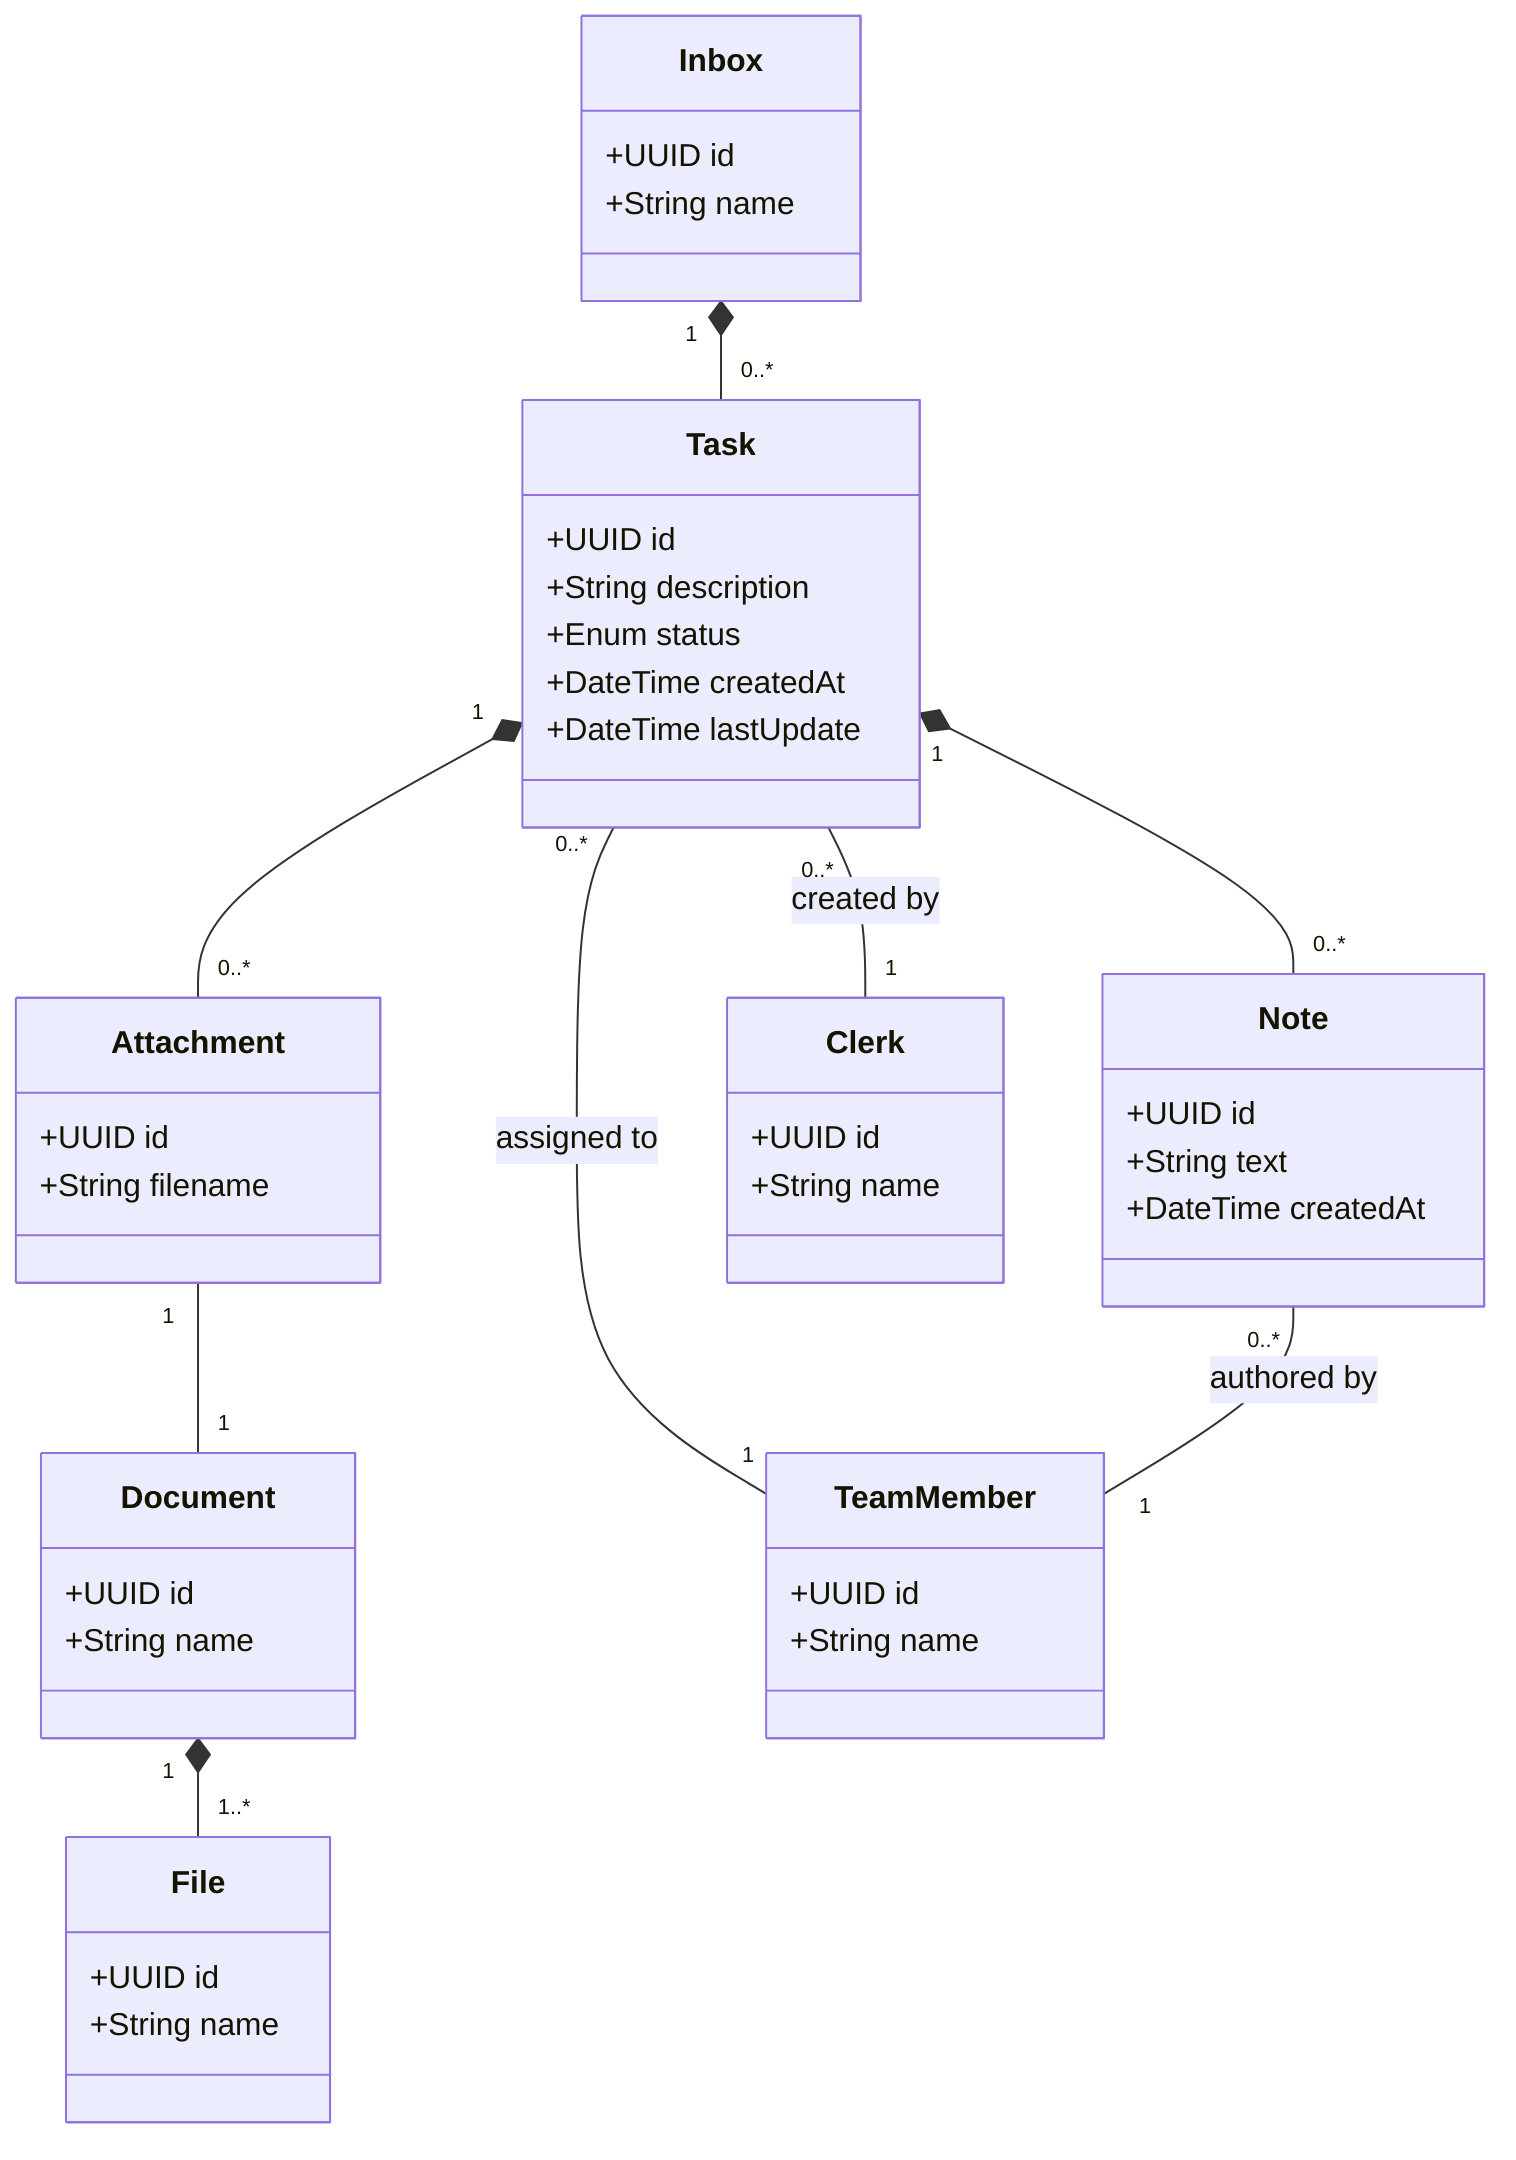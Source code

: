 classDiagram
    class Task {
        +UUID id
        +String description
        +Enum status
        +DateTime createdAt
        +DateTime lastUpdate
    }
    class Note {
        +UUID id
        +String text
        +DateTime createdAt
    }
    class Attachment {
        +UUID id
        +String filename
    }
    class Document {
        +UUID id
        +String name
    }
    class File {
        +UUID id
        +String name
    }
    class Inbox {
        +UUID id
        +String name
    }
    class TeamMember {
        +UUID id
        +String name
    }
    class Clerk {
        +UUID id
        +String name
    }

    Task "1" *-- "0..*" Note
    Task "1" *-- "0..*" Attachment
    Task "0..*" -- "1" TeamMember : assigned to
    Task "0..*" -- "1" Clerk : created by
    Attachment "1" -- "1" Document
    Document "1" *-- "1..*" File
    Inbox "1" *-- "0..*" Task
    Note "0..*" -- "1" TeamMember : authored by